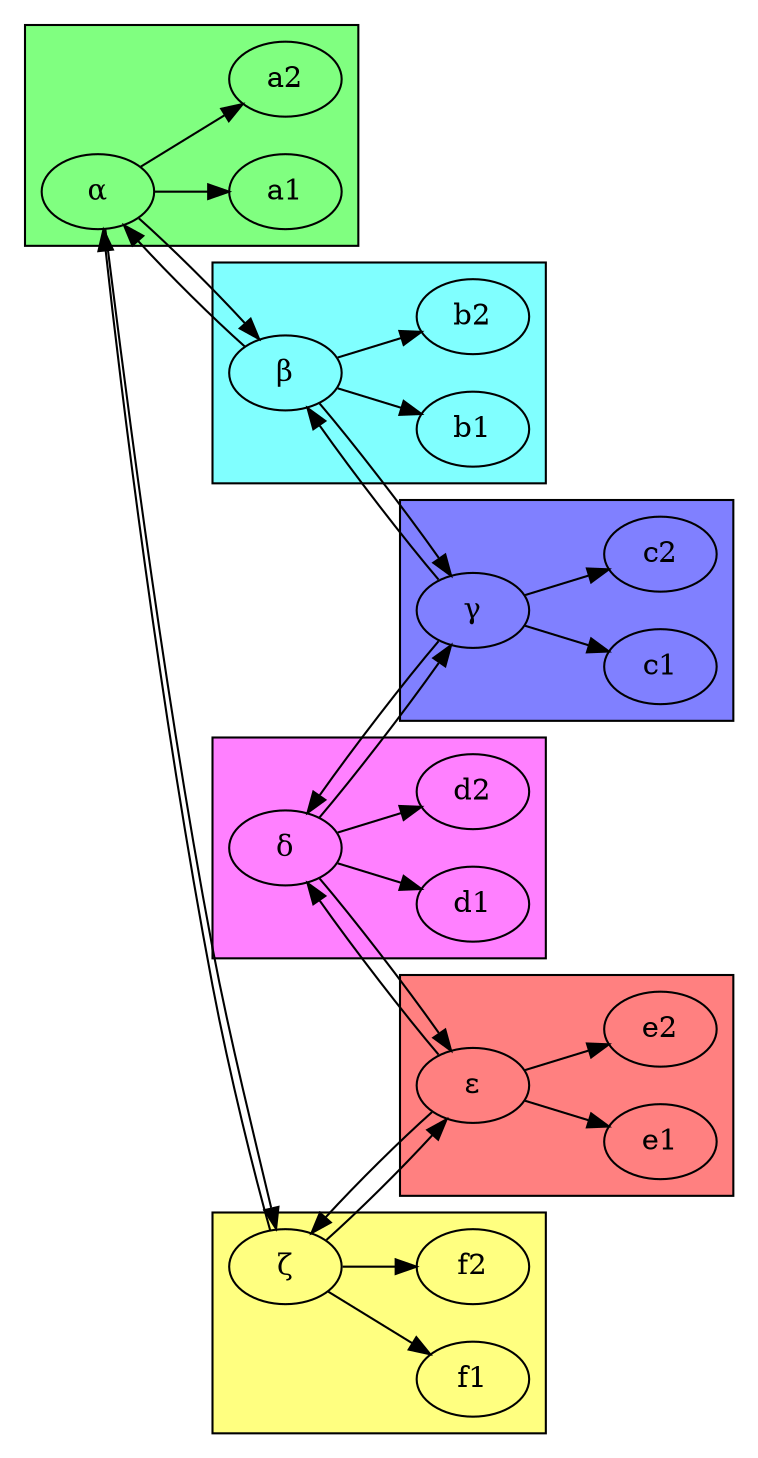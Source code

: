 digraph {
    rankdir=LR

    a[label="&alpha;"]
    b[label="&beta;"]
    c[label="&gamma;"]
    d[label="&delta;"]
    e[label="&epsilon;"]
    f[label="&zeta;"]

    subgraph cluster1 {
        rank = same;
        style = "filled";
        fillcolor = "#80ff80";
        a;
        a1;
        a2;
    }

    subgraph cluster2 {
        rank = same;
        style = "filled";
        fillcolor = "#80ffff";
        b;
        b1;
        b2;
    }

    subgraph cluster3 {
        rank = same;
        style = "filled";
        fillcolor = "#8080ff";
        c;
        c1;
        c2;
    }

    subgraph cluster4 {
        rank = same;
        style = "filled";
        fillcolor = "#ff80ff";
        d;
        d1;
        d2;
    }

    subgraph cluster5 {
        rank = same;
        style = "filled";
        fillcolor = "#ff8080";
        e;
        e1;
        e2;
    }

    subgraph cluster6 {
        rank = same;
        style = "filled";
        fillcolor = "#ffff80";
        f;
        f1;
        f2;
    }

    a -> b;
    b -> c;
    c -> d;
    d -> e;
    e -> f;
    f -> a;

    b -> a;
    c -> b;
    d -> c;
    e -> d;
    f -> e;
    a -> f;

    a -> a1;
    a -> a2;
    b -> b1;
    b -> b2;
    c -> c1;
    c -> c2;
    d -> d1;
    d -> d2;
    e -> e1;
    e -> e2;
    f -> f1;
    f -> f2;
}
